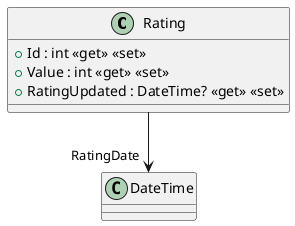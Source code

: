 @startuml
class Rating {
    + Id : int <<get>> <<set>>
    + Value : int <<get>> <<set>>
    + RatingUpdated : DateTime? <<get>> <<set>>
}
Rating --> "RatingDate" DateTime
@enduml
